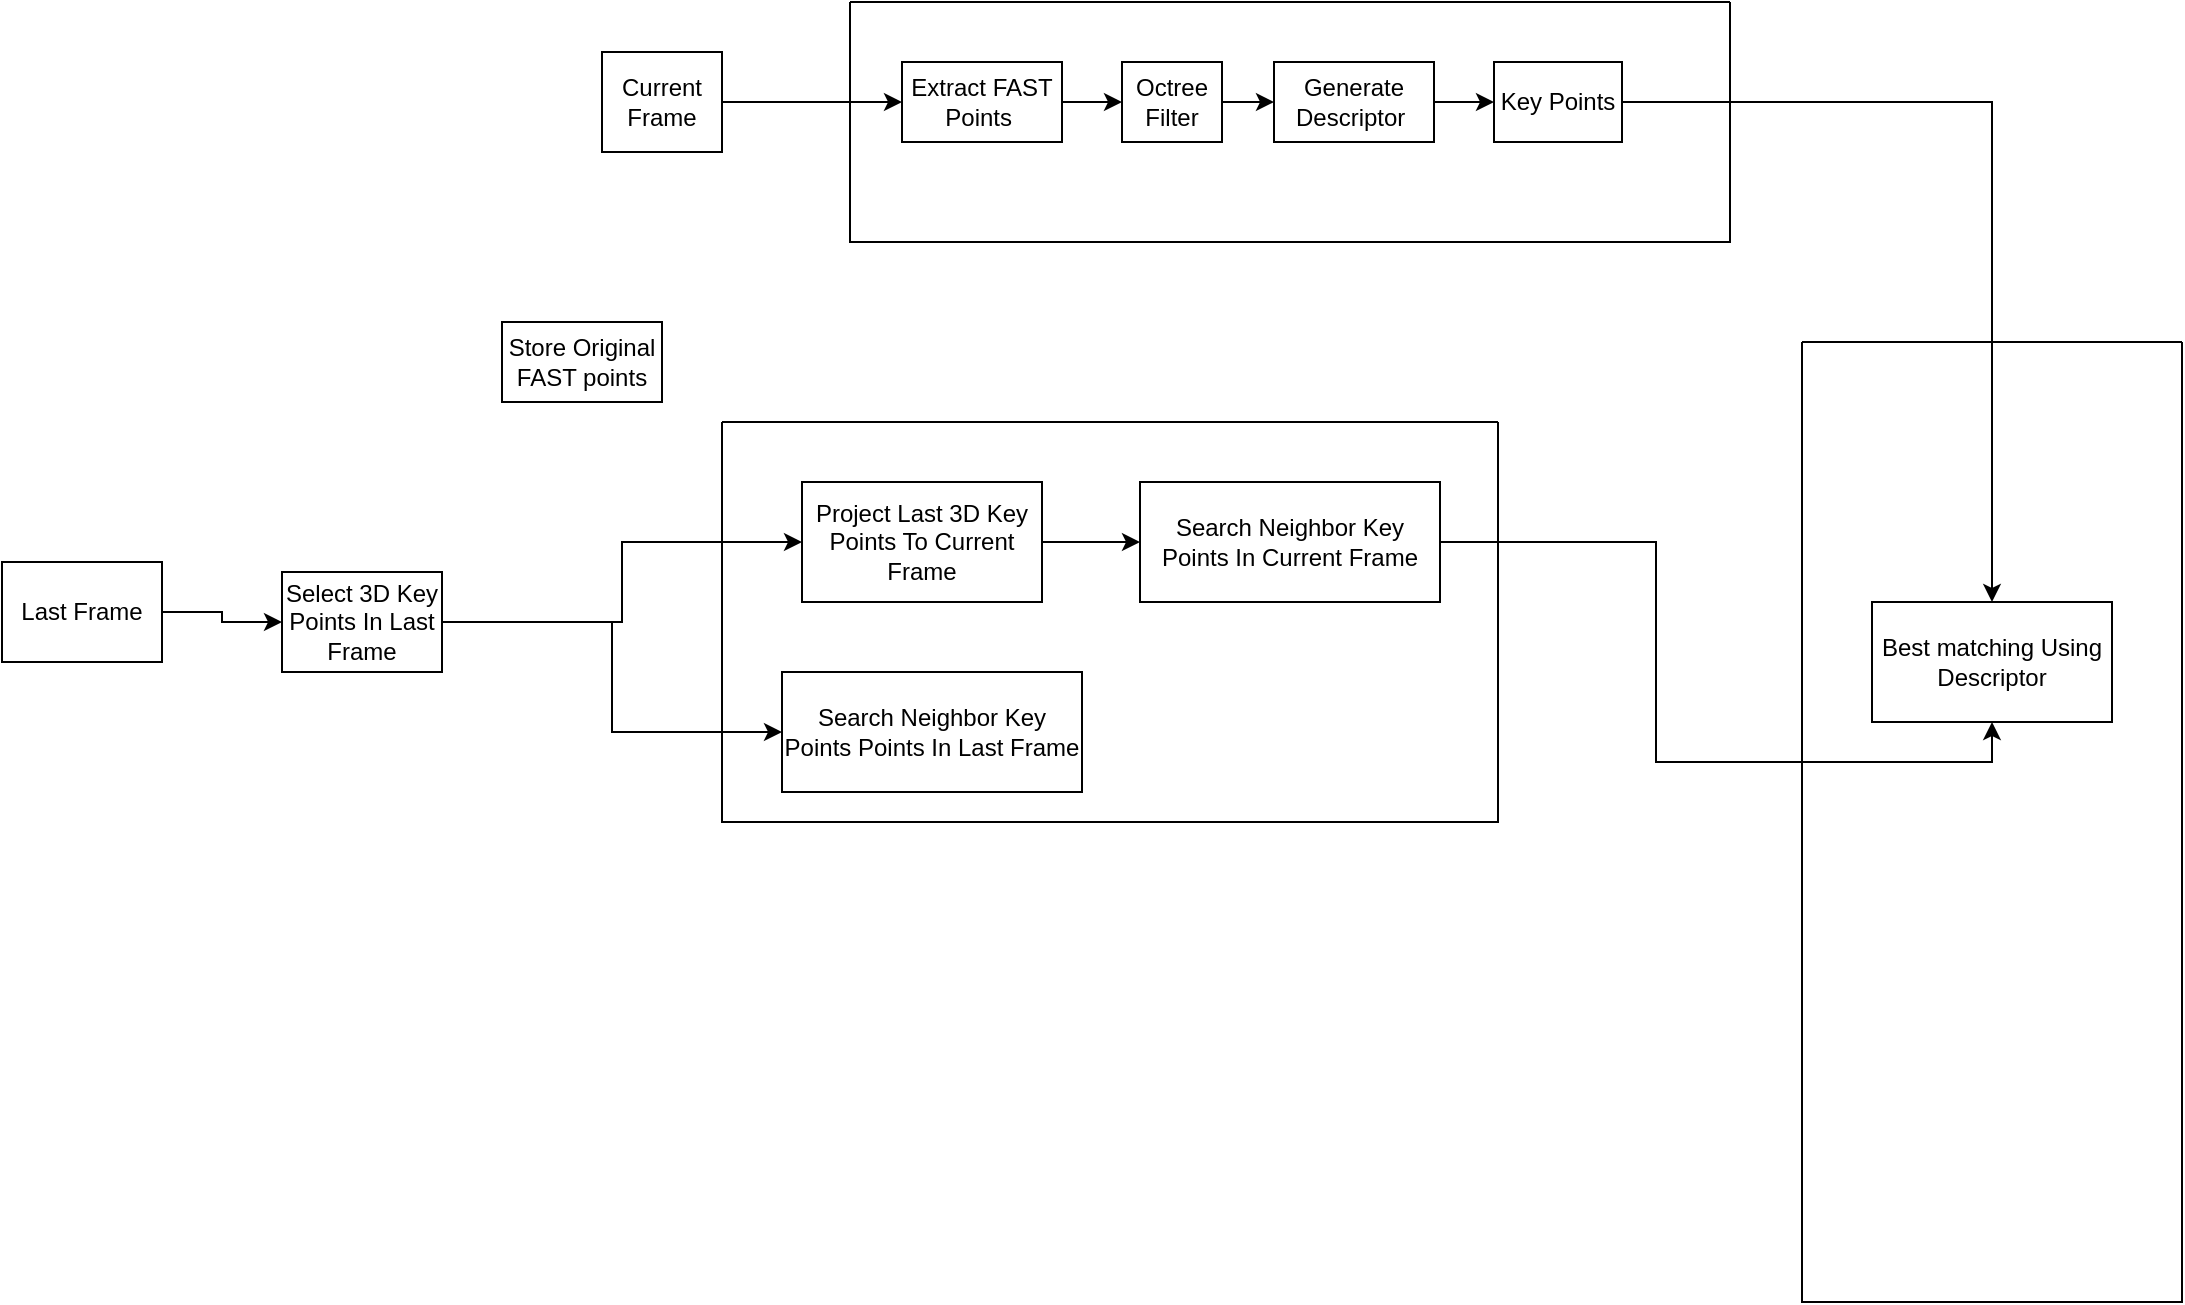 <mxfile version="26.0.5">
  <diagram name="第 1 页" id="1Tfa7L_At4pF71FGWeEv">
    <mxGraphModel dx="2257" dy="748" grid="1" gridSize="10" guides="1" tooltips="1" connect="1" arrows="1" fold="1" page="1" pageScale="1" pageWidth="827" pageHeight="1169" math="0" shadow="0">
      <root>
        <mxCell id="0" />
        <mxCell id="1" parent="0" />
        <mxCell id="XvO7fo_fdQMZP-SOIAJt-8" style="edgeStyle=orthogonalEdgeStyle;rounded=0;orthogonalLoop=1;jettySize=auto;html=1;entryX=0;entryY=0.5;entryDx=0;entryDy=0;" edge="1" parent="1" source="XvO7fo_fdQMZP-SOIAJt-2" target="XvO7fo_fdQMZP-SOIAJt-3">
          <mxGeometry relative="1" as="geometry" />
        </mxCell>
        <mxCell id="XvO7fo_fdQMZP-SOIAJt-2" value="Current Frame" style="rounded=0;whiteSpace=wrap;html=1;" vertex="1" parent="1">
          <mxGeometry x="70" y="75" width="60" height="50" as="geometry" />
        </mxCell>
        <mxCell id="XvO7fo_fdQMZP-SOIAJt-16" value="" style="swimlane;startSize=0;" vertex="1" parent="1">
          <mxGeometry x="194" y="50" width="440" height="120" as="geometry">
            <mxRectangle x="194" y="30" width="50" height="40" as="alternateBounds" />
          </mxGeometry>
        </mxCell>
        <mxCell id="XvO7fo_fdQMZP-SOIAJt-3" value="E&lt;span style=&quot;background-color: transparent; color: light-dark(rgb(0, 0, 0), rgb(255, 255, 255));&quot;&gt;xtract FAST Points&amp;nbsp;&lt;/span&gt;" style="rounded=0;whiteSpace=wrap;html=1;" vertex="1" parent="XvO7fo_fdQMZP-SOIAJt-16">
          <mxGeometry x="26" y="30" width="80" height="40" as="geometry" />
        </mxCell>
        <mxCell id="XvO7fo_fdQMZP-SOIAJt-5" value="Octree Filter" style="rounded=0;whiteSpace=wrap;html=1;" vertex="1" parent="XvO7fo_fdQMZP-SOIAJt-16">
          <mxGeometry x="136" y="30" width="50" height="40" as="geometry" />
        </mxCell>
        <mxCell id="XvO7fo_fdQMZP-SOIAJt-6" value="&lt;span style=&quot;background-color: transparent; color: light-dark(rgb(0, 0, 0), rgb(255, 255, 255));&quot;&gt;Generate Descriptor&lt;/span&gt;&lt;span style=&quot;background-color: transparent; color: light-dark(rgb(0, 0, 0), rgb(255, 255, 255));&quot;&gt;&amp;nbsp;&lt;/span&gt;" style="rounded=0;whiteSpace=wrap;html=1;" vertex="1" parent="XvO7fo_fdQMZP-SOIAJt-16">
          <mxGeometry x="212" y="30" width="80" height="40" as="geometry" />
        </mxCell>
        <mxCell id="XvO7fo_fdQMZP-SOIAJt-12" value="Key Points" style="rounded=0;whiteSpace=wrap;html=1;" vertex="1" parent="XvO7fo_fdQMZP-SOIAJt-16">
          <mxGeometry x="322" y="30" width="64" height="40" as="geometry" />
        </mxCell>
        <mxCell id="XvO7fo_fdQMZP-SOIAJt-13" style="edgeStyle=orthogonalEdgeStyle;rounded=0;orthogonalLoop=1;jettySize=auto;html=1;" edge="1" parent="XvO7fo_fdQMZP-SOIAJt-16" source="XvO7fo_fdQMZP-SOIAJt-6" target="XvO7fo_fdQMZP-SOIAJt-12">
          <mxGeometry relative="1" as="geometry" />
        </mxCell>
        <mxCell id="XvO7fo_fdQMZP-SOIAJt-9" style="edgeStyle=orthogonalEdgeStyle;rounded=0;orthogonalLoop=1;jettySize=auto;html=1;" edge="1" parent="XvO7fo_fdQMZP-SOIAJt-16" source="XvO7fo_fdQMZP-SOIAJt-3" target="XvO7fo_fdQMZP-SOIAJt-5">
          <mxGeometry relative="1" as="geometry" />
        </mxCell>
        <mxCell id="XvO7fo_fdQMZP-SOIAJt-10" style="edgeStyle=orthogonalEdgeStyle;rounded=0;orthogonalLoop=1;jettySize=auto;html=1;" edge="1" parent="XvO7fo_fdQMZP-SOIAJt-16" source="XvO7fo_fdQMZP-SOIAJt-5" target="XvO7fo_fdQMZP-SOIAJt-6">
          <mxGeometry relative="1" as="geometry" />
        </mxCell>
        <mxCell id="XvO7fo_fdQMZP-SOIAJt-20" value="" style="swimlane;startSize=0;" vertex="1" parent="1">
          <mxGeometry x="670" y="220" width="190" height="480" as="geometry">
            <mxRectangle x="680" y="190" width="50" height="40" as="alternateBounds" />
          </mxGeometry>
        </mxCell>
        <mxCell id="XvO7fo_fdQMZP-SOIAJt-23" value="Best matching Using Descriptor" style="rounded=0;whiteSpace=wrap;html=1;" vertex="1" parent="XvO7fo_fdQMZP-SOIAJt-20">
          <mxGeometry x="35" y="130" width="120" height="60" as="geometry" />
        </mxCell>
        <mxCell id="XvO7fo_fdQMZP-SOIAJt-24" style="edgeStyle=orthogonalEdgeStyle;rounded=0;orthogonalLoop=1;jettySize=auto;html=1;" edge="1" parent="1" source="XvO7fo_fdQMZP-SOIAJt-12" target="XvO7fo_fdQMZP-SOIAJt-23">
          <mxGeometry relative="1" as="geometry" />
        </mxCell>
        <mxCell id="XvO7fo_fdQMZP-SOIAJt-27" style="edgeStyle=orthogonalEdgeStyle;rounded=0;orthogonalLoop=1;jettySize=auto;html=1;" edge="1" parent="1" source="XvO7fo_fdQMZP-SOIAJt-25" target="XvO7fo_fdQMZP-SOIAJt-26">
          <mxGeometry relative="1" as="geometry" />
        </mxCell>
        <mxCell id="XvO7fo_fdQMZP-SOIAJt-25" value="Last Frame" style="rounded=0;whiteSpace=wrap;html=1;" vertex="1" parent="1">
          <mxGeometry x="-230" y="330" width="80" height="50" as="geometry" />
        </mxCell>
        <mxCell id="XvO7fo_fdQMZP-SOIAJt-30" style="edgeStyle=orthogonalEdgeStyle;rounded=0;orthogonalLoop=1;jettySize=auto;html=1;" edge="1" parent="1" source="XvO7fo_fdQMZP-SOIAJt-26" target="XvO7fo_fdQMZP-SOIAJt-22">
          <mxGeometry relative="1" as="geometry" />
        </mxCell>
        <mxCell id="XvO7fo_fdQMZP-SOIAJt-40" style="edgeStyle=orthogonalEdgeStyle;rounded=0;orthogonalLoop=1;jettySize=auto;html=1;" edge="1" parent="1" source="XvO7fo_fdQMZP-SOIAJt-26" target="XvO7fo_fdQMZP-SOIAJt-36">
          <mxGeometry relative="1" as="geometry" />
        </mxCell>
        <mxCell id="XvO7fo_fdQMZP-SOIAJt-26" value="S&lt;span style=&quot;background-color: transparent; color: light-dark(rgb(0, 0, 0), rgb(255, 255, 255));&quot;&gt;elect 3D Key Points In Last Frame&lt;/span&gt;" style="rounded=0;whiteSpace=wrap;html=1;" vertex="1" parent="1">
          <mxGeometry x="-90" y="335" width="80" height="50" as="geometry" />
        </mxCell>
        <mxCell id="XvO7fo_fdQMZP-SOIAJt-35" value="" style="swimlane;startSize=0;" vertex="1" parent="1">
          <mxGeometry x="130" y="260" width="388" height="200" as="geometry" />
        </mxCell>
        <mxCell id="XvO7fo_fdQMZP-SOIAJt-36" value="Search Neighbor Key Points Points In Last Frame" style="rounded=0;whiteSpace=wrap;html=1;" vertex="1" parent="XvO7fo_fdQMZP-SOIAJt-35">
          <mxGeometry x="30" y="125" width="150" height="60" as="geometry" />
        </mxCell>
        <mxCell id="XvO7fo_fdQMZP-SOIAJt-31" value="Search Neighbor Key Points In Current Frame" style="rounded=0;whiteSpace=wrap;html=1;" vertex="1" parent="XvO7fo_fdQMZP-SOIAJt-35">
          <mxGeometry x="209" y="30" width="150" height="60" as="geometry" />
        </mxCell>
        <mxCell id="XvO7fo_fdQMZP-SOIAJt-22" value="Project Last 3D Key Points To Current Frame" style="rounded=0;whiteSpace=wrap;html=1;" vertex="1" parent="XvO7fo_fdQMZP-SOIAJt-35">
          <mxGeometry x="40" y="30" width="120" height="60" as="geometry" />
        </mxCell>
        <mxCell id="XvO7fo_fdQMZP-SOIAJt-37" style="edgeStyle=orthogonalEdgeStyle;rounded=0;orthogonalLoop=1;jettySize=auto;html=1;" edge="1" parent="XvO7fo_fdQMZP-SOIAJt-35" source="XvO7fo_fdQMZP-SOIAJt-22" target="XvO7fo_fdQMZP-SOIAJt-31">
          <mxGeometry relative="1" as="geometry" />
        </mxCell>
        <mxCell id="XvO7fo_fdQMZP-SOIAJt-11" value="Store Original FAST points" style="rounded=0;whiteSpace=wrap;html=1;" vertex="1" parent="1">
          <mxGeometry x="20" y="210" width="80" height="40" as="geometry" />
        </mxCell>
        <mxCell id="XvO7fo_fdQMZP-SOIAJt-33" style="edgeStyle=orthogonalEdgeStyle;rounded=0;orthogonalLoop=1;jettySize=auto;html=1;entryX=0.5;entryY=1;entryDx=0;entryDy=0;" edge="1" parent="1" source="XvO7fo_fdQMZP-SOIAJt-31" target="XvO7fo_fdQMZP-SOIAJt-23">
          <mxGeometry relative="1" as="geometry" />
        </mxCell>
      </root>
    </mxGraphModel>
  </diagram>
</mxfile>
